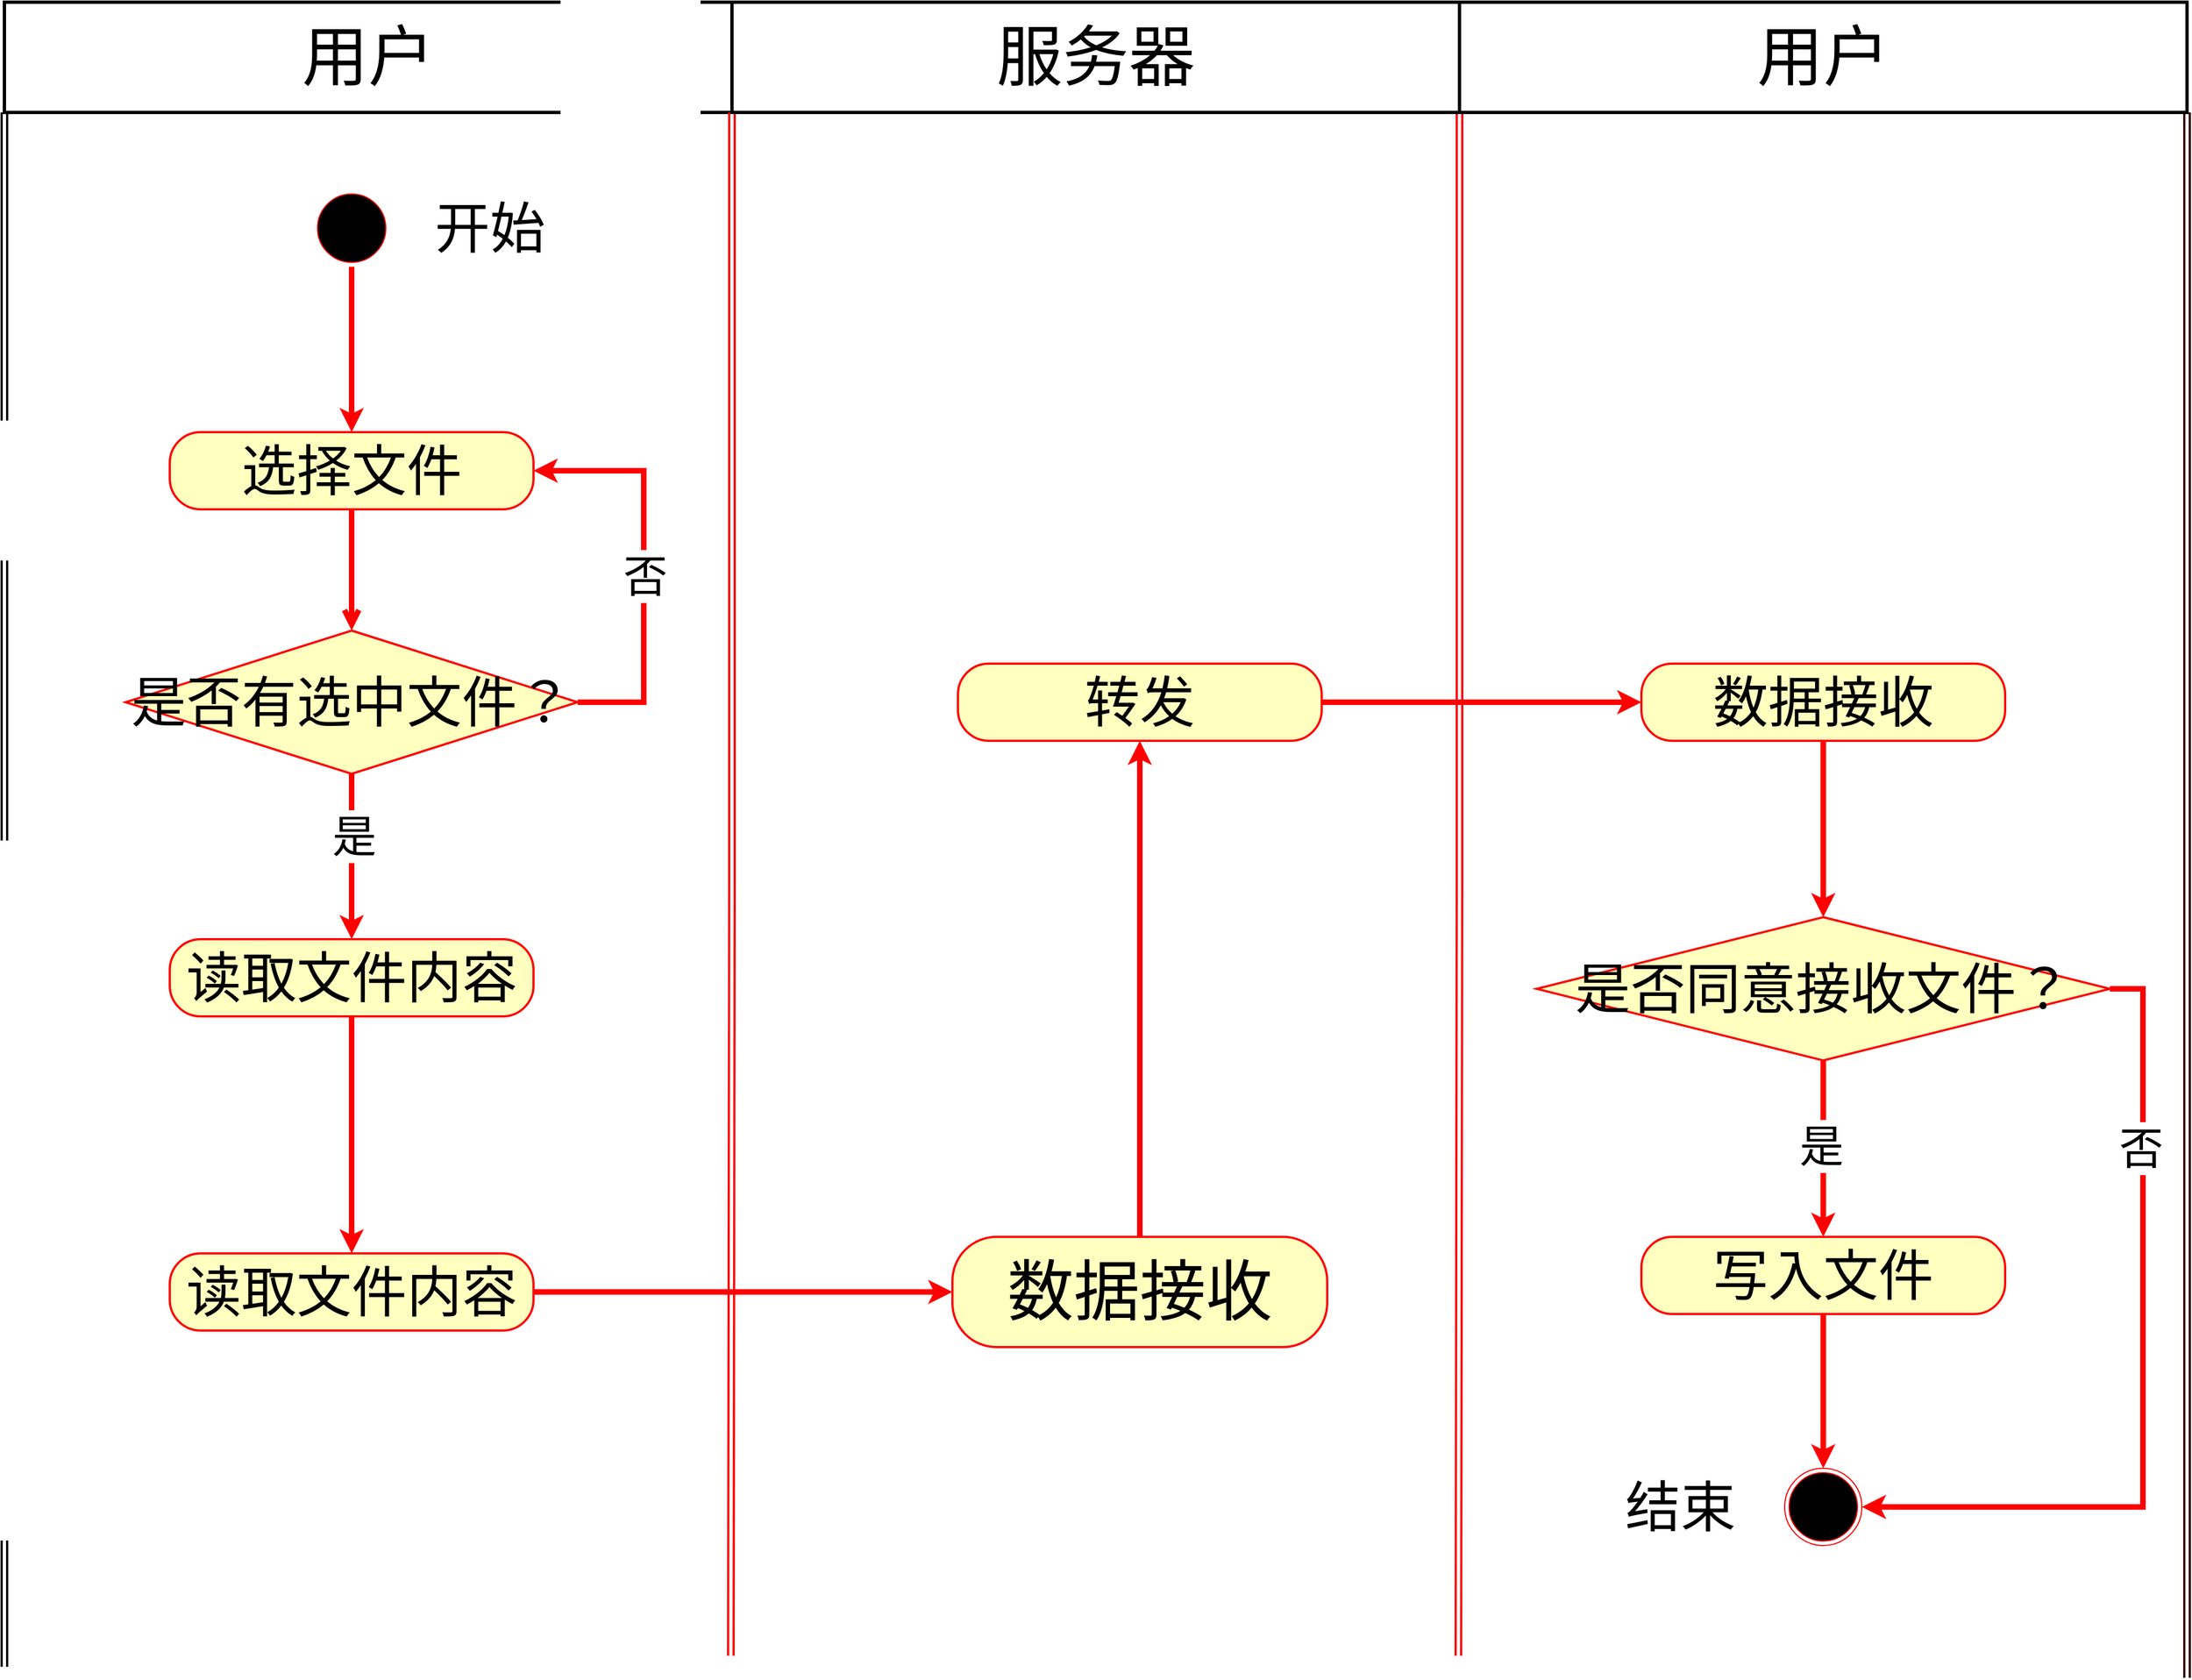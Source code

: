 <mxfile version="24.0.7" type="github">
  <diagram name="第 1 页" id="i0vXwppZLfb6ZLFKaH-y">
    <mxGraphModel dx="4168" dy="2348" grid="1" gridSize="10" guides="1" tooltips="1" connect="1" arrows="1" fold="1" page="1" pageScale="1" pageWidth="2500" pageHeight="1800" math="0" shadow="0">
      <root>
        <mxCell id="0" />
        <mxCell id="1" parent="0" />
        <mxCell id="ZjIgyfyenw8cWcubvneZ-1" style="edgeStyle=orthogonalEdgeStyle;rounded=0;orthogonalLoop=1;jettySize=auto;html=1;exitX=0;exitY=1;exitDx=0;exitDy=0;shape=link;strokeWidth=2;" edge="1" parent="1" source="ZjIgyfyenw8cWcubvneZ-2">
          <mxGeometry relative="1" as="geometry">
            <mxPoint x="240" y="1700" as="targetPoint" />
          </mxGeometry>
        </mxCell>
        <mxCell id="ZjIgyfyenw8cWcubvneZ-2" value="用户" style="html=1;whiteSpace=wrap;strokeWidth=3;fontSize=60;" vertex="1" parent="1">
          <mxGeometry x="240" y="190" width="660" height="100" as="geometry" />
        </mxCell>
        <mxCell id="ZjIgyfyenw8cWcubvneZ-3" style="edgeStyle=orthogonalEdgeStyle;rounded=0;orthogonalLoop=1;jettySize=auto;html=1;exitX=0;exitY=1;exitDx=0;exitDy=0;shape=link;strokeWidth=2;strokeColor=#FF0000;" edge="1" parent="1" source="ZjIgyfyenw8cWcubvneZ-5">
          <mxGeometry relative="1" as="geometry">
            <mxPoint x="899" y="1690" as="targetPoint" />
          </mxGeometry>
        </mxCell>
        <mxCell id="ZjIgyfyenw8cWcubvneZ-4" style="edgeStyle=orthogonalEdgeStyle;rounded=0;orthogonalLoop=1;jettySize=auto;html=1;exitX=1;exitY=1;exitDx=0;exitDy=0;shape=link;strokeWidth=2;strokeColor=#FF0000;" edge="1" parent="1" source="ZjIgyfyenw8cWcubvneZ-5">
          <mxGeometry relative="1" as="geometry">
            <mxPoint x="1559" y="1690" as="targetPoint" />
          </mxGeometry>
        </mxCell>
        <mxCell id="ZjIgyfyenw8cWcubvneZ-5" value="服务器" style="html=1;whiteSpace=wrap;strokeWidth=3;fontSize=60;" vertex="1" parent="1">
          <mxGeometry x="900" y="190" width="660" height="100" as="geometry" />
        </mxCell>
        <mxCell id="ZjIgyfyenw8cWcubvneZ-6" style="edgeStyle=orthogonalEdgeStyle;rounded=0;orthogonalLoop=1;jettySize=auto;html=1;exitX=0.5;exitY=1;exitDx=0;exitDy=0;strokeWidth=5;strokeColor=#FF0000;" edge="1" parent="1" source="ZjIgyfyenw8cWcubvneZ-7" target="ZjIgyfyenw8cWcubvneZ-9">
          <mxGeometry relative="1" as="geometry" />
        </mxCell>
        <mxCell id="ZjIgyfyenw8cWcubvneZ-7" value="" style="ellipse;html=1;shape=startState;fillColor=#000000;strokeColor=#ff0000;" vertex="1" parent="1">
          <mxGeometry x="520" y="360" width="70" height="70" as="geometry" />
        </mxCell>
        <mxCell id="ZjIgyfyenw8cWcubvneZ-8" value="开始" style="text;html=1;align=center;verticalAlign=middle;resizable=0;points=[];autosize=1;strokeColor=none;fillColor=none;fontSize=50;" vertex="1" parent="1">
          <mxGeometry x="620" y="360" width="120" height="70" as="geometry" />
        </mxCell>
        <mxCell id="ZjIgyfyenw8cWcubvneZ-9" value="&lt;span style=&quot;font-size: 50px;&quot;&gt;选择文件&lt;/span&gt;" style="rounded=1;whiteSpace=wrap;html=1;arcSize=40;fontColor=#000000;fillColor=#ffffc0;strokeColor=#ff0000;strokeWidth=2;" vertex="1" parent="1">
          <mxGeometry x="390" y="580" width="330" height="70" as="geometry" />
        </mxCell>
        <mxCell id="ZjIgyfyenw8cWcubvneZ-10" value="" style="edgeStyle=orthogonalEdgeStyle;html=1;verticalAlign=bottom;endArrow=open;endSize=8;strokeColor=#ff0000;rounded=0;strokeWidth=5;" edge="1" parent="1" source="ZjIgyfyenw8cWcubvneZ-9" target="ZjIgyfyenw8cWcubvneZ-15">
          <mxGeometry relative="1" as="geometry">
            <mxPoint x="555" y="780" as="targetPoint" />
          </mxGeometry>
        </mxCell>
        <mxCell id="ZjIgyfyenw8cWcubvneZ-11" style="edgeStyle=orthogonalEdgeStyle;rounded=0;orthogonalLoop=1;jettySize=auto;html=1;exitX=1;exitY=0.5;exitDx=0;exitDy=0;entryX=1;entryY=0.5;entryDx=0;entryDy=0;strokeWidth=5;strokeColor=#FF0000;fontSize=50;" edge="1" parent="1" source="ZjIgyfyenw8cWcubvneZ-15" target="ZjIgyfyenw8cWcubvneZ-9">
          <mxGeometry relative="1" as="geometry">
            <Array as="points">
              <mxPoint x="820" y="825" />
              <mxPoint x="820" y="615" />
            </Array>
          </mxGeometry>
        </mxCell>
        <mxCell id="ZjIgyfyenw8cWcubvneZ-12" value="否" style="edgeLabel;html=1;align=center;verticalAlign=middle;resizable=0;points=[];fontSize=40;" vertex="1" connectable="0" parent="ZjIgyfyenw8cWcubvneZ-11">
          <mxGeometry x="-0.046" y="-1" relative="1" as="geometry">
            <mxPoint y="1" as="offset" />
          </mxGeometry>
        </mxCell>
        <mxCell id="ZjIgyfyenw8cWcubvneZ-13" style="edgeStyle=orthogonalEdgeStyle;rounded=0;orthogonalLoop=1;jettySize=auto;html=1;exitX=0.5;exitY=1;exitDx=0;exitDy=0;entryX=0.5;entryY=0;entryDx=0;entryDy=0;strokeWidth=5;strokeColor=#FF0000;" edge="1" parent="1" source="ZjIgyfyenw8cWcubvneZ-15" target="ZjIgyfyenw8cWcubvneZ-23">
          <mxGeometry relative="1" as="geometry" />
        </mxCell>
        <mxCell id="ZjIgyfyenw8cWcubvneZ-14" value="是" style="edgeLabel;html=1;align=center;verticalAlign=middle;resizable=0;points=[];fontSize=40;" vertex="1" connectable="0" parent="ZjIgyfyenw8cWcubvneZ-13">
          <mxGeometry x="-0.262" y="1" relative="1" as="geometry">
            <mxPoint x="1" as="offset" />
          </mxGeometry>
        </mxCell>
        <mxCell id="ZjIgyfyenw8cWcubvneZ-15" value="是否有选中文件？" style="rhombus;whiteSpace=wrap;html=1;fontColor=#000000;fillColor=#ffffc0;strokeColor=#ff0000;fontSize=50;strokeWidth=2;" vertex="1" parent="1">
          <mxGeometry x="350" y="760" width="410" height="130" as="geometry" />
        </mxCell>
        <mxCell id="ZjIgyfyenw8cWcubvneZ-16" style="edgeStyle=orthogonalEdgeStyle;rounded=0;orthogonalLoop=1;jettySize=auto;html=1;exitX=0.5;exitY=0;exitDx=0;exitDy=0;entryX=0.5;entryY=1;entryDx=0;entryDy=0;strokeColor=#FF0000;strokeWidth=5;" edge="1" parent="1" source="ZjIgyfyenw8cWcubvneZ-17" target="ZjIgyfyenw8cWcubvneZ-25">
          <mxGeometry relative="1" as="geometry" />
        </mxCell>
        <mxCell id="ZjIgyfyenw8cWcubvneZ-17" value="数据接收" style="rounded=1;whiteSpace=wrap;html=1;arcSize=40;fontColor=#000000;fillColor=#ffffc0;strokeColor=#ff0000;fontSize=60;strokeWidth=2;" vertex="1" parent="1">
          <mxGeometry x="1100" y="1310" width="340" height="100" as="geometry" />
        </mxCell>
        <mxCell id="ZjIgyfyenw8cWcubvneZ-18" value="" style="ellipse;html=1;shape=endState;fillColor=#000000;strokeColor=#ff0000;" vertex="1" parent="1">
          <mxGeometry x="1855" y="1520" width="70" height="70" as="geometry" />
        </mxCell>
        <mxCell id="ZjIgyfyenw8cWcubvneZ-19" value="结束" style="text;html=1;align=center;verticalAlign=middle;resizable=0;points=[];autosize=1;strokeColor=none;fillColor=none;fontSize=50;" vertex="1" parent="1">
          <mxGeometry x="1700" y="1520" width="120" height="70" as="geometry" />
        </mxCell>
        <mxCell id="ZjIgyfyenw8cWcubvneZ-20" style="edgeStyle=orthogonalEdgeStyle;rounded=0;orthogonalLoop=1;jettySize=auto;html=1;exitX=1;exitY=1;exitDx=0;exitDy=0;shape=link;strokeColor=#330000;strokeWidth=2;" edge="1" parent="1" source="ZjIgyfyenw8cWcubvneZ-21">
          <mxGeometry relative="1" as="geometry">
            <mxPoint x="2220" y="1710" as="targetPoint" />
          </mxGeometry>
        </mxCell>
        <mxCell id="ZjIgyfyenw8cWcubvneZ-21" value="用户" style="html=1;whiteSpace=wrap;strokeWidth=3;fontSize=60;" vertex="1" parent="1">
          <mxGeometry x="1560" y="190" width="660" height="100" as="geometry" />
        </mxCell>
        <mxCell id="ZjIgyfyenw8cWcubvneZ-29" style="edgeStyle=orthogonalEdgeStyle;rounded=0;orthogonalLoop=1;jettySize=auto;html=1;exitX=0.5;exitY=1;exitDx=0;exitDy=0;entryX=0.5;entryY=0;entryDx=0;entryDy=0;strokeWidth=5;strokeColor=#FF0000;" edge="1" parent="1" source="ZjIgyfyenw8cWcubvneZ-23" target="ZjIgyfyenw8cWcubvneZ-28">
          <mxGeometry relative="1" as="geometry" />
        </mxCell>
        <mxCell id="ZjIgyfyenw8cWcubvneZ-23" value="&lt;font style=&quot;font-size: 50px;&quot;&gt;读取文件内容&lt;/font&gt;" style="rounded=1;whiteSpace=wrap;html=1;arcSize=40;fontColor=#000000;fillColor=#ffffc0;strokeColor=#ff0000;strokeWidth=2;" vertex="1" parent="1">
          <mxGeometry x="390" y="1040" width="330" height="70" as="geometry" />
        </mxCell>
        <mxCell id="ZjIgyfyenw8cWcubvneZ-24" style="edgeStyle=orthogonalEdgeStyle;rounded=0;orthogonalLoop=1;jettySize=auto;html=1;exitX=1;exitY=0.5;exitDx=0;exitDy=0;strokeColor=#FF0000;strokeWidth=5;" edge="1" parent="1" source="ZjIgyfyenw8cWcubvneZ-25" target="ZjIgyfyenw8cWcubvneZ-27">
          <mxGeometry relative="1" as="geometry" />
        </mxCell>
        <mxCell id="ZjIgyfyenw8cWcubvneZ-25" value="&lt;font style=&quot;font-size: 50px;&quot;&gt;转发&lt;/font&gt;" style="rounded=1;whiteSpace=wrap;html=1;arcSize=40;fontColor=#000000;fillColor=#ffffc0;strokeColor=#ff0000;strokeWidth=2;" vertex="1" parent="1">
          <mxGeometry x="1105" y="790" width="330" height="70" as="geometry" />
        </mxCell>
        <mxCell id="ZjIgyfyenw8cWcubvneZ-34" style="edgeStyle=orthogonalEdgeStyle;rounded=0;orthogonalLoop=1;jettySize=auto;html=1;exitX=0.5;exitY=1;exitDx=0;exitDy=0;strokeWidth=5;strokeColor=#FF0000;" edge="1" parent="1" source="ZjIgyfyenw8cWcubvneZ-27" target="ZjIgyfyenw8cWcubvneZ-33">
          <mxGeometry relative="1" as="geometry" />
        </mxCell>
        <mxCell id="ZjIgyfyenw8cWcubvneZ-27" value="&lt;font style=&quot;font-size: 50px;&quot;&gt;数据接收&lt;/font&gt;" style="rounded=1;whiteSpace=wrap;html=1;arcSize=40;fontColor=#000000;fillColor=#ffffc0;strokeColor=#ff0000;strokeWidth=2;" vertex="1" parent="1">
          <mxGeometry x="1725" y="790" width="330" height="70" as="geometry" />
        </mxCell>
        <mxCell id="ZjIgyfyenw8cWcubvneZ-30" style="edgeStyle=orthogonalEdgeStyle;rounded=0;orthogonalLoop=1;jettySize=auto;html=1;exitX=1;exitY=0.5;exitDx=0;exitDy=0;strokeWidth=5;strokeColor=#FF0000;" edge="1" parent="1" source="ZjIgyfyenw8cWcubvneZ-28" target="ZjIgyfyenw8cWcubvneZ-17">
          <mxGeometry relative="1" as="geometry" />
        </mxCell>
        <mxCell id="ZjIgyfyenw8cWcubvneZ-28" value="&lt;font style=&quot;font-size: 50px;&quot;&gt;读取文件内容&lt;/font&gt;" style="rounded=1;whiteSpace=wrap;html=1;arcSize=40;fontColor=#000000;fillColor=#ffffc0;strokeColor=#ff0000;strokeWidth=2;" vertex="1" parent="1">
          <mxGeometry x="390" y="1325" width="330" height="70" as="geometry" />
        </mxCell>
        <mxCell id="ZjIgyfyenw8cWcubvneZ-39" style="edgeStyle=orthogonalEdgeStyle;rounded=0;orthogonalLoop=1;jettySize=auto;html=1;exitX=0.5;exitY=1;exitDx=0;exitDy=0;entryX=0.5;entryY=0;entryDx=0;entryDy=0;strokeWidth=5;strokeColor=#FF0000;" edge="1" parent="1" source="ZjIgyfyenw8cWcubvneZ-31" target="ZjIgyfyenw8cWcubvneZ-18">
          <mxGeometry relative="1" as="geometry" />
        </mxCell>
        <mxCell id="ZjIgyfyenw8cWcubvneZ-31" value="&lt;span style=&quot;font-size: 50px;&quot;&gt;写入文件&lt;/span&gt;" style="rounded=1;whiteSpace=wrap;html=1;arcSize=40;fontColor=#000000;fillColor=#ffffc0;strokeColor=#ff0000;strokeWidth=2;" vertex="1" parent="1">
          <mxGeometry x="1725" y="1310" width="330" height="70" as="geometry" />
        </mxCell>
        <mxCell id="ZjIgyfyenw8cWcubvneZ-35" style="edgeStyle=orthogonalEdgeStyle;rounded=0;orthogonalLoop=1;jettySize=auto;html=1;exitX=0.5;exitY=1;exitDx=0;exitDy=0;strokeWidth=5;strokeColor=#FF0000;" edge="1" parent="1" source="ZjIgyfyenw8cWcubvneZ-33" target="ZjIgyfyenw8cWcubvneZ-31">
          <mxGeometry relative="1" as="geometry" />
        </mxCell>
        <mxCell id="ZjIgyfyenw8cWcubvneZ-36" value="是" style="edgeLabel;html=1;align=center;verticalAlign=middle;resizable=0;points=[];fontSize=40;" vertex="1" connectable="0" parent="ZjIgyfyenw8cWcubvneZ-35">
          <mxGeometry x="-0.059" y="-2" relative="1" as="geometry">
            <mxPoint y="1" as="offset" />
          </mxGeometry>
        </mxCell>
        <mxCell id="ZjIgyfyenw8cWcubvneZ-40" style="edgeStyle=orthogonalEdgeStyle;rounded=0;orthogonalLoop=1;jettySize=auto;html=1;exitX=1;exitY=0.5;exitDx=0;exitDy=0;entryX=1;entryY=0.5;entryDx=0;entryDy=0;strokeWidth=5;strokeColor=#FF0000;" edge="1" parent="1" source="ZjIgyfyenw8cWcubvneZ-33" target="ZjIgyfyenw8cWcubvneZ-18">
          <mxGeometry relative="1" as="geometry">
            <Array as="points">
              <mxPoint x="2180" y="1085" />
              <mxPoint x="2180" y="1555" />
            </Array>
          </mxGeometry>
        </mxCell>
        <mxCell id="ZjIgyfyenw8cWcubvneZ-41" value="否" style="edgeLabel;html=1;align=center;verticalAlign=middle;resizable=0;points=[];fontSize=40;" vertex="1" connectable="0" parent="ZjIgyfyenw8cWcubvneZ-40">
          <mxGeometry x="-0.54" y="-2" relative="1" as="geometry">
            <mxPoint as="offset" />
          </mxGeometry>
        </mxCell>
        <mxCell id="ZjIgyfyenw8cWcubvneZ-33" value="是否同意接收文件？" style="rhombus;whiteSpace=wrap;html=1;fontColor=#000000;fillColor=#ffffc0;strokeColor=#ff0000;fontSize=50;strokeWidth=2;" vertex="1" parent="1">
          <mxGeometry x="1630" y="1020" width="520" height="130" as="geometry" />
        </mxCell>
      </root>
    </mxGraphModel>
  </diagram>
</mxfile>

